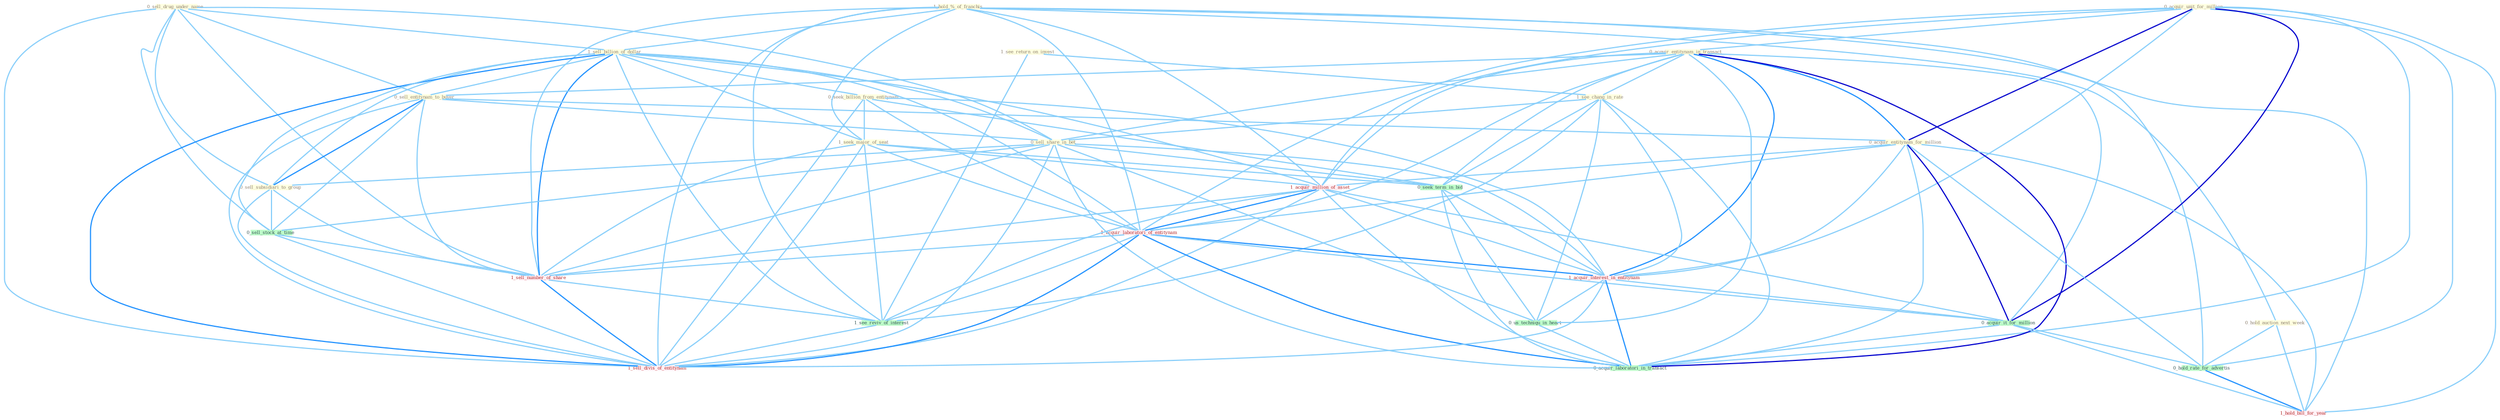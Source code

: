 Graph G{ 
    node
    [shape=polygon,style=filled,width=.5,height=.06,color="#BDFCC9",fixedsize=true,fontsize=4,
    fontcolor="#2f4f4f"];
    {node
    [color="#ffffe0", fontcolor="#8b7d6b"] "0_sell_drug_under_name " "1_see_return_on_invest " "1_hold_%_of_franchis " "0_acquir_unit_for_million " "1_sell_billion_of_dollar " "0_acquir_entitynam_in_transact " "0_seek_billion_from_entitynam " "1_see_chang_in_rate " "0_sell_entitynam_to_buyer " "0_sell_share_in_bet " "1_seek_major_of_seat " "0_acquir_entitynam_for_million " "0_sell_subsidiari_to_group " "0_hold_auction_next_week "}
{node [color="#fff0f5", fontcolor="#b22222"] "1_acquir_million_of_asset " "1_acquir_laboratori_of_entitynam " "1_acquir_interest_in_entitynam " "1_sell_number_of_share " "1_hold_bill_for_year " "1_sell_divis_of_entitynam "}
edge [color="#B0E2FF"];

	"0_sell_drug_under_name " -- "1_sell_billion_of_dollar " [w="1", color="#87cefa" ];
	"0_sell_drug_under_name " -- "0_sell_entitynam_to_buyer " [w="1", color="#87cefa" ];
	"0_sell_drug_under_name " -- "0_sell_share_in_bet " [w="1", color="#87cefa" ];
	"0_sell_drug_under_name " -- "0_sell_subsidiari_to_group " [w="1", color="#87cefa" ];
	"0_sell_drug_under_name " -- "0_sell_stock_at_time " [w="1", color="#87cefa" ];
	"0_sell_drug_under_name " -- "1_sell_number_of_share " [w="1", color="#87cefa" ];
	"0_sell_drug_under_name " -- "1_sell_divis_of_entitynam " [w="1", color="#87cefa" ];
	"1_see_return_on_invest " -- "1_see_chang_in_rate " [w="1", color="#87cefa" ];
	"1_see_return_on_invest " -- "1_see_reviv_of_interest " [w="1", color="#87cefa" ];
	"1_hold_%_of_franchis " -- "1_sell_billion_of_dollar " [w="1", color="#87cefa" ];
	"1_hold_%_of_franchis " -- "1_seek_major_of_seat " [w="1", color="#87cefa" ];
	"1_hold_%_of_franchis " -- "0_hold_auction_next_week " [w="1", color="#87cefa" ];
	"1_hold_%_of_franchis " -- "1_acquir_million_of_asset " [w="1", color="#87cefa" ];
	"1_hold_%_of_franchis " -- "1_acquir_laboratori_of_entitynam " [w="1", color="#87cefa" ];
	"1_hold_%_of_franchis " -- "0_hold_rate_for_advertis " [w="1", color="#87cefa" ];
	"1_hold_%_of_franchis " -- "1_sell_number_of_share " [w="1", color="#87cefa" ];
	"1_hold_%_of_franchis " -- "1_see_reviv_of_interest " [w="1", color="#87cefa" ];
	"1_hold_%_of_franchis " -- "1_hold_bill_for_year " [w="1", color="#87cefa" ];
	"1_hold_%_of_franchis " -- "1_sell_divis_of_entitynam " [w="1", color="#87cefa" ];
	"0_acquir_unit_for_million " -- "0_acquir_entitynam_in_transact " [w="1", color="#87cefa" ];
	"0_acquir_unit_for_million " -- "0_acquir_entitynam_for_million " [w="3", color="#0000cd" , len=0.6];
	"0_acquir_unit_for_million " -- "1_acquir_million_of_asset " [w="1", color="#87cefa" ];
	"0_acquir_unit_for_million " -- "1_acquir_laboratori_of_entitynam " [w="1", color="#87cefa" ];
	"0_acquir_unit_for_million " -- "1_acquir_interest_in_entitynam " [w="1", color="#87cefa" ];
	"0_acquir_unit_for_million " -- "0_acquir_it_for_million " [w="3", color="#0000cd" , len=0.6];
	"0_acquir_unit_for_million " -- "0_hold_rate_for_advertis " [w="1", color="#87cefa" ];
	"0_acquir_unit_for_million " -- "0_acquir_laboratori_in_transact " [w="1", color="#87cefa" ];
	"0_acquir_unit_for_million " -- "1_hold_bill_for_year " [w="1", color="#87cefa" ];
	"1_sell_billion_of_dollar " -- "0_seek_billion_from_entitynam " [w="1", color="#87cefa" ];
	"1_sell_billion_of_dollar " -- "0_sell_entitynam_to_buyer " [w="1", color="#87cefa" ];
	"1_sell_billion_of_dollar " -- "0_sell_share_in_bet " [w="1", color="#87cefa" ];
	"1_sell_billion_of_dollar " -- "1_seek_major_of_seat " [w="1", color="#87cefa" ];
	"1_sell_billion_of_dollar " -- "0_sell_subsidiari_to_group " [w="1", color="#87cefa" ];
	"1_sell_billion_of_dollar " -- "1_acquir_million_of_asset " [w="1", color="#87cefa" ];
	"1_sell_billion_of_dollar " -- "1_acquir_laboratori_of_entitynam " [w="1", color="#87cefa" ];
	"1_sell_billion_of_dollar " -- "0_sell_stock_at_time " [w="1", color="#87cefa" ];
	"1_sell_billion_of_dollar " -- "1_sell_number_of_share " [w="2", color="#1e90ff" , len=0.8];
	"1_sell_billion_of_dollar " -- "1_see_reviv_of_interest " [w="1", color="#87cefa" ];
	"1_sell_billion_of_dollar " -- "1_sell_divis_of_entitynam " [w="2", color="#1e90ff" , len=0.8];
	"0_acquir_entitynam_in_transact " -- "1_see_chang_in_rate " [w="1", color="#87cefa" ];
	"0_acquir_entitynam_in_transact " -- "0_sell_entitynam_to_buyer " [w="1", color="#87cefa" ];
	"0_acquir_entitynam_in_transact " -- "0_sell_share_in_bet " [w="1", color="#87cefa" ];
	"0_acquir_entitynam_in_transact " -- "0_acquir_entitynam_for_million " [w="2", color="#1e90ff" , len=0.8];
	"0_acquir_entitynam_in_transact " -- "1_acquir_million_of_asset " [w="1", color="#87cefa" ];
	"0_acquir_entitynam_in_transact " -- "1_acquir_laboratori_of_entitynam " [w="1", color="#87cefa" ];
	"0_acquir_entitynam_in_transact " -- "0_seek_term_in_bid " [w="1", color="#87cefa" ];
	"0_acquir_entitynam_in_transact " -- "1_acquir_interest_in_entitynam " [w="2", color="#1e90ff" , len=0.8];
	"0_acquir_entitynam_in_transact " -- "0_us_techniqu_in_heart " [w="1", color="#87cefa" ];
	"0_acquir_entitynam_in_transact " -- "0_acquir_it_for_million " [w="1", color="#87cefa" ];
	"0_acquir_entitynam_in_transact " -- "0_acquir_laboratori_in_transact " [w="3", color="#0000cd" , len=0.6];
	"0_seek_billion_from_entitynam " -- "1_seek_major_of_seat " [w="1", color="#87cefa" ];
	"0_seek_billion_from_entitynam " -- "1_acquir_laboratori_of_entitynam " [w="1", color="#87cefa" ];
	"0_seek_billion_from_entitynam " -- "0_seek_term_in_bid " [w="1", color="#87cefa" ];
	"0_seek_billion_from_entitynam " -- "1_acquir_interest_in_entitynam " [w="1", color="#87cefa" ];
	"0_seek_billion_from_entitynam " -- "1_sell_divis_of_entitynam " [w="1", color="#87cefa" ];
	"1_see_chang_in_rate " -- "0_sell_share_in_bet " [w="1", color="#87cefa" ];
	"1_see_chang_in_rate " -- "0_seek_term_in_bid " [w="1", color="#87cefa" ];
	"1_see_chang_in_rate " -- "1_acquir_interest_in_entitynam " [w="1", color="#87cefa" ];
	"1_see_chang_in_rate " -- "0_us_techniqu_in_heart " [w="1", color="#87cefa" ];
	"1_see_chang_in_rate " -- "0_acquir_laboratori_in_transact " [w="1", color="#87cefa" ];
	"1_see_chang_in_rate " -- "1_see_reviv_of_interest " [w="1", color="#87cefa" ];
	"0_sell_entitynam_to_buyer " -- "0_sell_share_in_bet " [w="1", color="#87cefa" ];
	"0_sell_entitynam_to_buyer " -- "0_acquir_entitynam_for_million " [w="1", color="#87cefa" ];
	"0_sell_entitynam_to_buyer " -- "0_sell_subsidiari_to_group " [w="2", color="#1e90ff" , len=0.8];
	"0_sell_entitynam_to_buyer " -- "0_sell_stock_at_time " [w="1", color="#87cefa" ];
	"0_sell_entitynam_to_buyer " -- "1_sell_number_of_share " [w="1", color="#87cefa" ];
	"0_sell_entitynam_to_buyer " -- "1_sell_divis_of_entitynam " [w="1", color="#87cefa" ];
	"0_sell_share_in_bet " -- "0_sell_subsidiari_to_group " [w="1", color="#87cefa" ];
	"0_sell_share_in_bet " -- "0_seek_term_in_bid " [w="1", color="#87cefa" ];
	"0_sell_share_in_bet " -- "1_acquir_interest_in_entitynam " [w="1", color="#87cefa" ];
	"0_sell_share_in_bet " -- "0_us_techniqu_in_heart " [w="1", color="#87cefa" ];
	"0_sell_share_in_bet " -- "0_acquir_laboratori_in_transact " [w="1", color="#87cefa" ];
	"0_sell_share_in_bet " -- "0_sell_stock_at_time " [w="1", color="#87cefa" ];
	"0_sell_share_in_bet " -- "1_sell_number_of_share " [w="1", color="#87cefa" ];
	"0_sell_share_in_bet " -- "1_sell_divis_of_entitynam " [w="1", color="#87cefa" ];
	"1_seek_major_of_seat " -- "1_acquir_million_of_asset " [w="1", color="#87cefa" ];
	"1_seek_major_of_seat " -- "1_acquir_laboratori_of_entitynam " [w="1", color="#87cefa" ];
	"1_seek_major_of_seat " -- "0_seek_term_in_bid " [w="1", color="#87cefa" ];
	"1_seek_major_of_seat " -- "1_sell_number_of_share " [w="1", color="#87cefa" ];
	"1_seek_major_of_seat " -- "1_see_reviv_of_interest " [w="1", color="#87cefa" ];
	"1_seek_major_of_seat " -- "1_sell_divis_of_entitynam " [w="1", color="#87cefa" ];
	"0_acquir_entitynam_for_million " -- "1_acquir_million_of_asset " [w="1", color="#87cefa" ];
	"0_acquir_entitynam_for_million " -- "1_acquir_laboratori_of_entitynam " [w="1", color="#87cefa" ];
	"0_acquir_entitynam_for_million " -- "1_acquir_interest_in_entitynam " [w="1", color="#87cefa" ];
	"0_acquir_entitynam_for_million " -- "0_acquir_it_for_million " [w="3", color="#0000cd" , len=0.6];
	"0_acquir_entitynam_for_million " -- "0_hold_rate_for_advertis " [w="1", color="#87cefa" ];
	"0_acquir_entitynam_for_million " -- "0_acquir_laboratori_in_transact " [w="1", color="#87cefa" ];
	"0_acquir_entitynam_for_million " -- "1_hold_bill_for_year " [w="1", color="#87cefa" ];
	"0_sell_subsidiari_to_group " -- "0_sell_stock_at_time " [w="1", color="#87cefa" ];
	"0_sell_subsidiari_to_group " -- "1_sell_number_of_share " [w="1", color="#87cefa" ];
	"0_sell_subsidiari_to_group " -- "1_sell_divis_of_entitynam " [w="1", color="#87cefa" ];
	"0_hold_auction_next_week " -- "0_hold_rate_for_advertis " [w="1", color="#87cefa" ];
	"0_hold_auction_next_week " -- "1_hold_bill_for_year " [w="1", color="#87cefa" ];
	"1_acquir_million_of_asset " -- "1_acquir_laboratori_of_entitynam " [w="2", color="#1e90ff" , len=0.8];
	"1_acquir_million_of_asset " -- "1_acquir_interest_in_entitynam " [w="1", color="#87cefa" ];
	"1_acquir_million_of_asset " -- "0_acquir_it_for_million " [w="1", color="#87cefa" ];
	"1_acquir_million_of_asset " -- "0_acquir_laboratori_in_transact " [w="1", color="#87cefa" ];
	"1_acquir_million_of_asset " -- "1_sell_number_of_share " [w="1", color="#87cefa" ];
	"1_acquir_million_of_asset " -- "1_see_reviv_of_interest " [w="1", color="#87cefa" ];
	"1_acquir_million_of_asset " -- "1_sell_divis_of_entitynam " [w="1", color="#87cefa" ];
	"1_acquir_laboratori_of_entitynam " -- "1_acquir_interest_in_entitynam " [w="2", color="#1e90ff" , len=0.8];
	"1_acquir_laboratori_of_entitynam " -- "0_acquir_it_for_million " [w="1", color="#87cefa" ];
	"1_acquir_laboratori_of_entitynam " -- "0_acquir_laboratori_in_transact " [w="2", color="#1e90ff" , len=0.8];
	"1_acquir_laboratori_of_entitynam " -- "1_sell_number_of_share " [w="1", color="#87cefa" ];
	"1_acquir_laboratori_of_entitynam " -- "1_see_reviv_of_interest " [w="1", color="#87cefa" ];
	"1_acquir_laboratori_of_entitynam " -- "1_sell_divis_of_entitynam " [w="2", color="#1e90ff" , len=0.8];
	"0_seek_term_in_bid " -- "1_acquir_interest_in_entitynam " [w="1", color="#87cefa" ];
	"0_seek_term_in_bid " -- "0_us_techniqu_in_heart " [w="1", color="#87cefa" ];
	"0_seek_term_in_bid " -- "0_acquir_laboratori_in_transact " [w="1", color="#87cefa" ];
	"1_acquir_interest_in_entitynam " -- "0_us_techniqu_in_heart " [w="1", color="#87cefa" ];
	"1_acquir_interest_in_entitynam " -- "0_acquir_it_for_million " [w="1", color="#87cefa" ];
	"1_acquir_interest_in_entitynam " -- "0_acquir_laboratori_in_transact " [w="2", color="#1e90ff" , len=0.8];
	"1_acquir_interest_in_entitynam " -- "1_sell_divis_of_entitynam " [w="1", color="#87cefa" ];
	"0_us_techniqu_in_heart " -- "0_acquir_laboratori_in_transact " [w="1", color="#87cefa" ];
	"0_acquir_it_for_million " -- "0_hold_rate_for_advertis " [w="1", color="#87cefa" ];
	"0_acquir_it_for_million " -- "0_acquir_laboratori_in_transact " [w="1", color="#87cefa" ];
	"0_acquir_it_for_million " -- "1_hold_bill_for_year " [w="1", color="#87cefa" ];
	"0_hold_rate_for_advertis " -- "1_hold_bill_for_year " [w="2", color="#1e90ff" , len=0.8];
	"0_sell_stock_at_time " -- "1_sell_number_of_share " [w="1", color="#87cefa" ];
	"0_sell_stock_at_time " -- "1_sell_divis_of_entitynam " [w="1", color="#87cefa" ];
	"1_sell_number_of_share " -- "1_see_reviv_of_interest " [w="1", color="#87cefa" ];
	"1_sell_number_of_share " -- "1_sell_divis_of_entitynam " [w="2", color="#1e90ff" , len=0.8];
	"1_see_reviv_of_interest " -- "1_sell_divis_of_entitynam " [w="1", color="#87cefa" ];
}